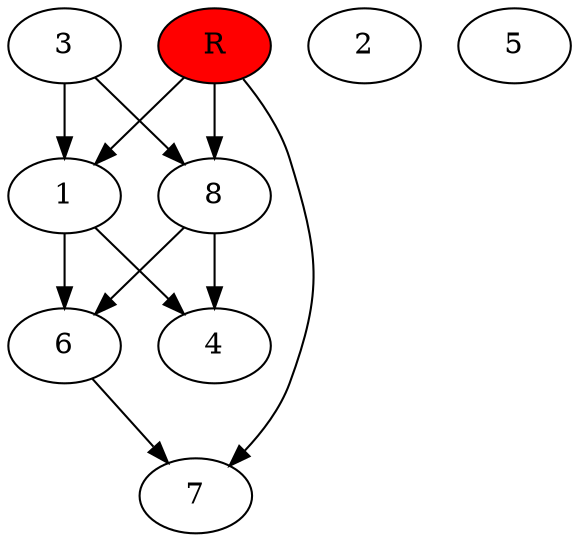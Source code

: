 digraph prb34202 {
	1
	2
	3
	4
	5
	6
	7
	8
	R [fillcolor="#ff0000" style=filled]
	1 -> 4
	1 -> 6
	3 -> 1
	3 -> 8
	6 -> 7
	8 -> 4
	8 -> 6
	R -> 1
	R -> 7
	R -> 8
}
